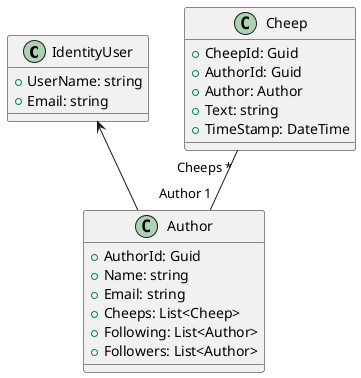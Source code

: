 @startuml
IdentityUser <-- Author
Cheep "Cheeps *" -- "Author 1" Author

class IdentityUser {
    +UserName: string
    +Email: string
}

class Cheep {
    +CheepId: Guid
    +AuthorId: Guid
    +Author: Author
    +Text: string
    +TimeStamp: DateTime
}

class Author {
    +AuthorId: Guid
    +Name: string
    +Email: string
    +Cheeps: List<Cheep>
    +Following: List<Author>
    +Followers: List<Author>
}

@enduml